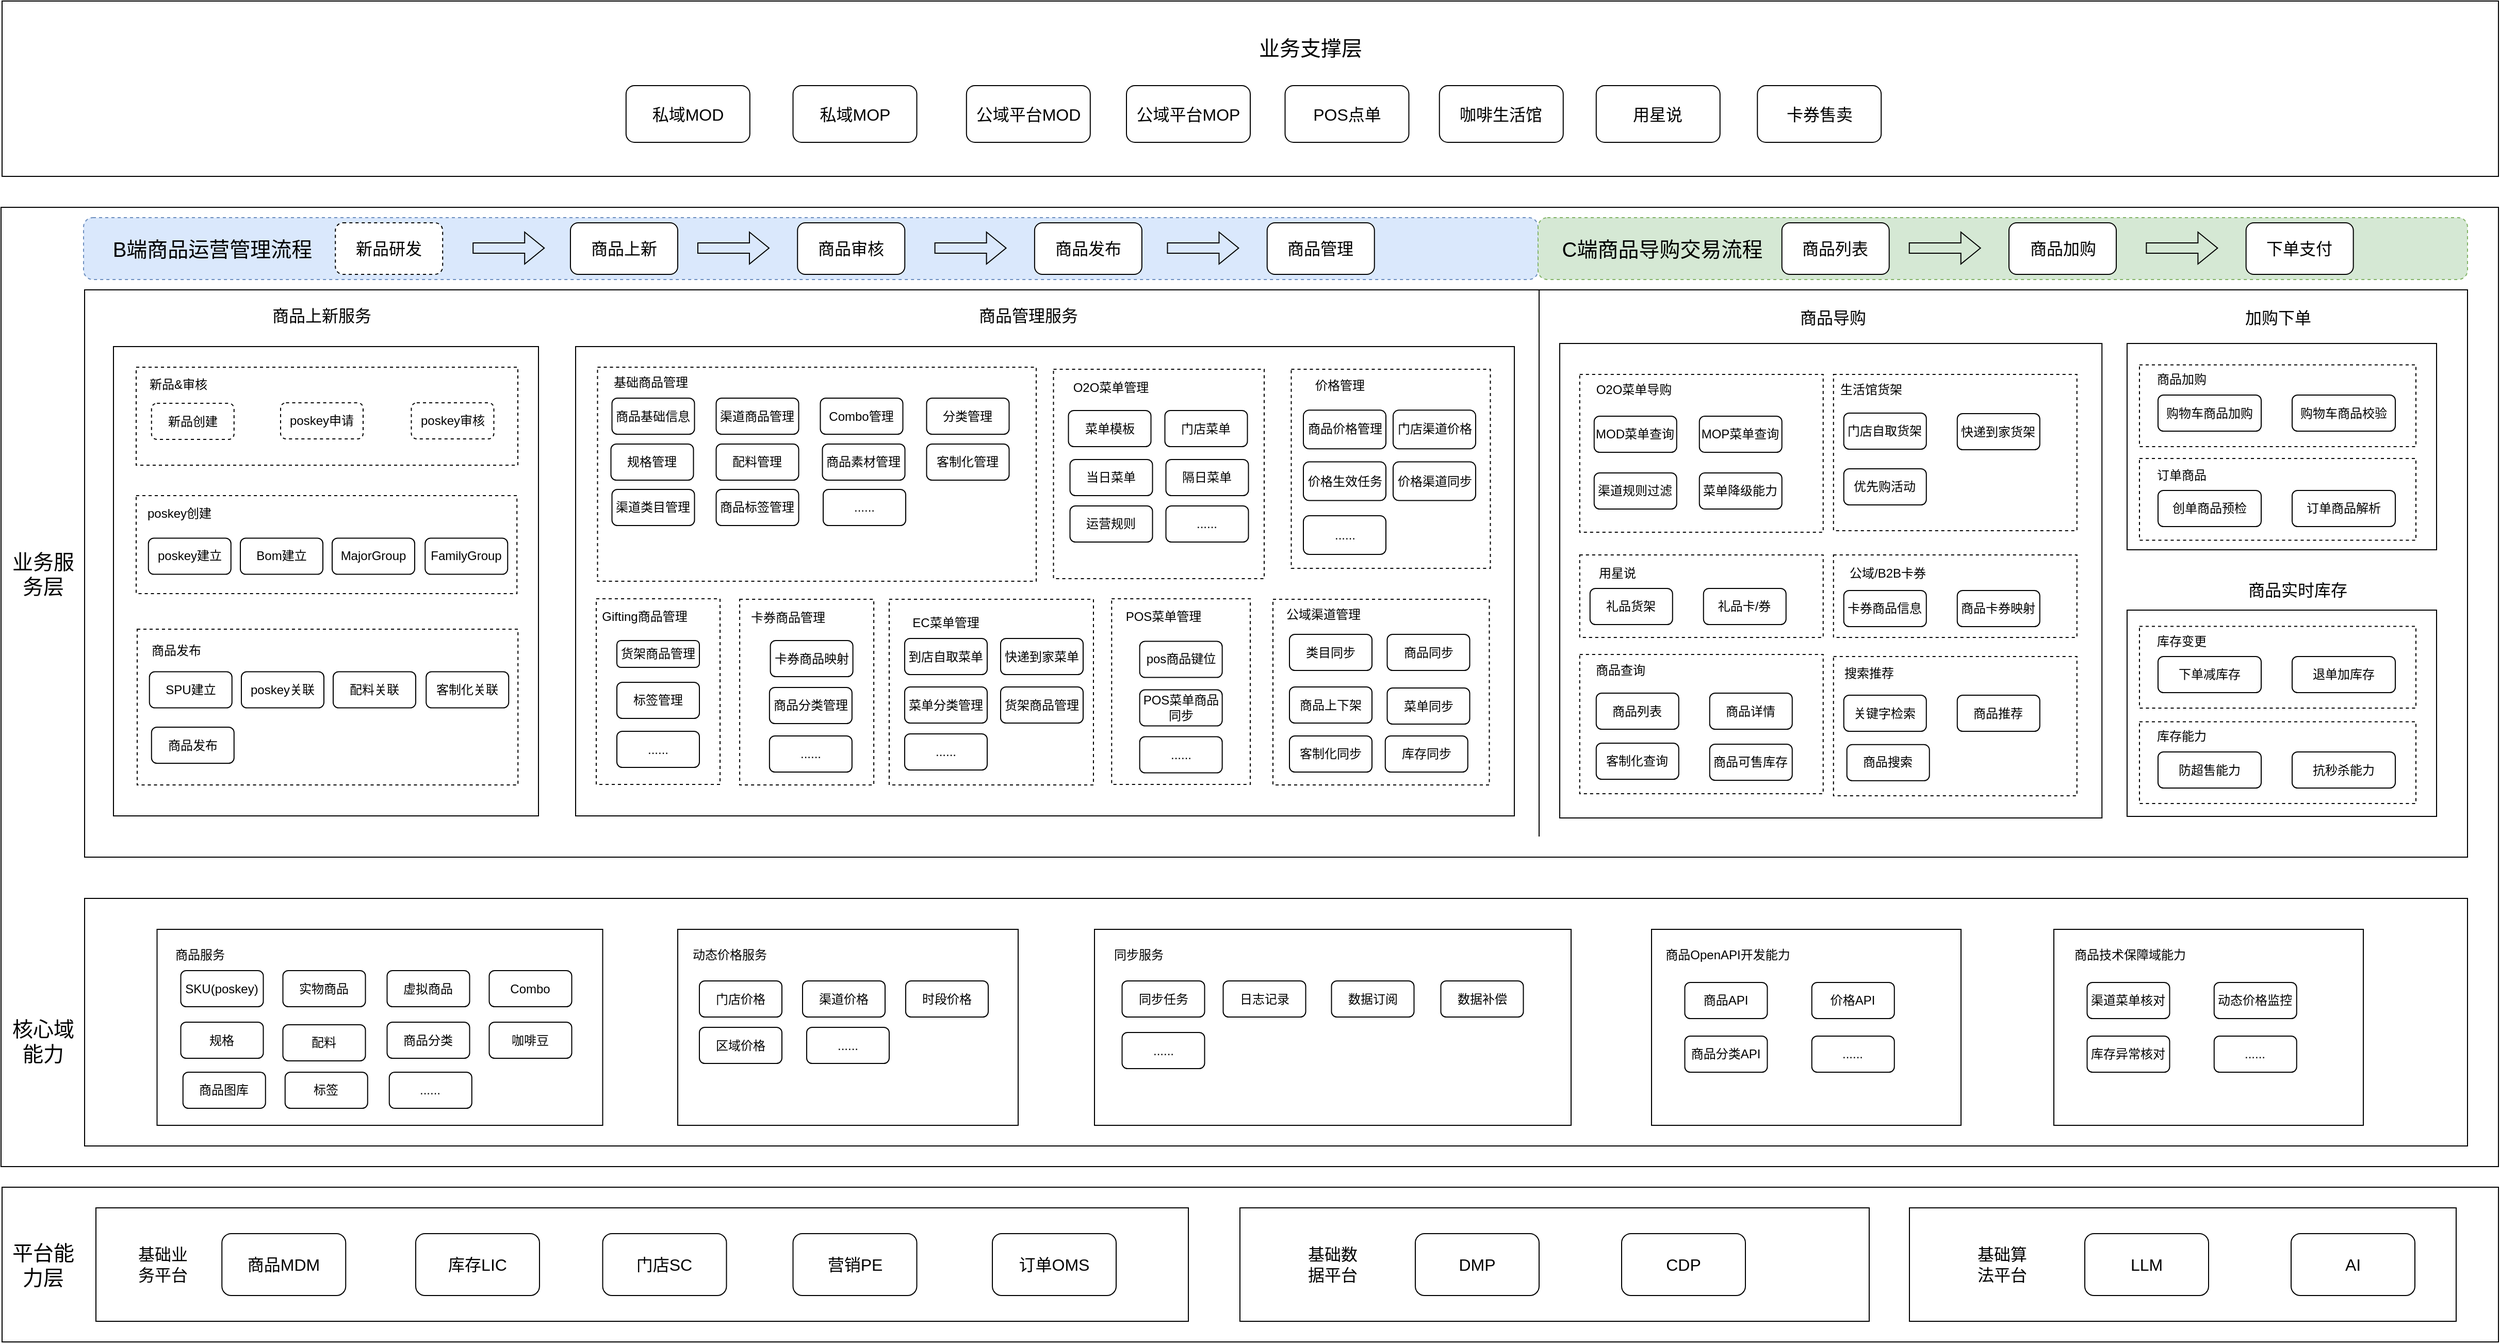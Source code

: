 <mxfile version="24.7.1" type="github">
  <diagram name="第 1 页" id="JwEo4ZOWfjB8EyRa8ezt">
    <mxGraphModel dx="1026" dy="1771" grid="1" gridSize="10" guides="1" tooltips="1" connect="1" arrows="1" fold="1" page="1" pageScale="1" pageWidth="827" pageHeight="1169" math="0" shadow="0">
      <root>
        <mxCell id="0" />
        <mxCell id="1" parent="0" />
        <mxCell id="l0JusLFjUwzGI8Q3Fxrc-1" value="" style="rounded=0;whiteSpace=wrap;html=1;direction=west;" parent="1" vertex="1">
          <mxGeometry x="31" y="-20" width="2420" height="170" as="geometry" />
        </mxCell>
        <mxCell id="l0JusLFjUwzGI8Q3Fxrc-2" value="私域MOD" style="rounded=1;whiteSpace=wrap;html=1;fontSize=16;" parent="1" vertex="1">
          <mxGeometry x="635.9" y="62" width="120" height="55" as="geometry" />
        </mxCell>
        <mxCell id="l0JusLFjUwzGI8Q3Fxrc-3" value="私域MOP" style="rounded=1;whiteSpace=wrap;html=1;fontSize=16;" parent="1" vertex="1">
          <mxGeometry x="797.75" y="62" width="120" height="55" as="geometry" />
        </mxCell>
        <mxCell id="l0JusLFjUwzGI8Q3Fxrc-4" value="公域平台MOD" style="rounded=1;whiteSpace=wrap;html=1;fontSize=16;" parent="1" vertex="1">
          <mxGeometry x="965.9" y="62" width="120" height="55" as="geometry" />
        </mxCell>
        <mxCell id="l0JusLFjUwzGI8Q3Fxrc-5" value="公域平台MOP" style="rounded=1;whiteSpace=wrap;html=1;fontSize=16;" parent="1" vertex="1">
          <mxGeometry x="1121" y="62" width="120" height="55" as="geometry" />
        </mxCell>
        <mxCell id="l0JusLFjUwzGI8Q3Fxrc-6" value="POS点单" style="rounded=1;whiteSpace=wrap;html=1;fontSize=16;" parent="1" vertex="1">
          <mxGeometry x="1274.75" y="62" width="120" height="55" as="geometry" />
        </mxCell>
        <mxCell id="l0JusLFjUwzGI8Q3Fxrc-7" value="咖啡生活馆" style="rounded=1;whiteSpace=wrap;html=1;fontSize=16;" parent="1" vertex="1">
          <mxGeometry x="1424.38" y="62" width="120" height="55" as="geometry" />
        </mxCell>
        <mxCell id="l0JusLFjUwzGI8Q3Fxrc-8" value="卡券售卖" style="rounded=1;whiteSpace=wrap;html=1;fontSize=16;" parent="1" vertex="1">
          <mxGeometry x="1732.63" y="62" width="120" height="55" as="geometry" />
        </mxCell>
        <mxCell id="l0JusLFjUwzGI8Q3Fxrc-9" value="用星说" style="rounded=1;whiteSpace=wrap;html=1;fontSize=16;" parent="1" vertex="1">
          <mxGeometry x="1576.38" y="62" width="120" height="55" as="geometry" />
        </mxCell>
        <mxCell id="l0JusLFjUwzGI8Q3Fxrc-10" value="业务支撑层" style="text;html=1;align=center;verticalAlign=middle;whiteSpace=wrap;rounded=0;fontSize=20;" parent="1" vertex="1">
          <mxGeometry x="1241" y="10" width="117.25" height="30" as="geometry" />
        </mxCell>
        <mxCell id="l0JusLFjUwzGI8Q3Fxrc-12" value="" style="rounded=0;whiteSpace=wrap;html=1;" parent="1" vertex="1">
          <mxGeometry x="30" y="180" width="2421" height="930" as="geometry" />
        </mxCell>
        <mxCell id="l0JusLFjUwzGI8Q3Fxrc-15" value="业务服务层" style="text;html=1;align=center;verticalAlign=middle;whiteSpace=wrap;rounded=0;fontSize=20;" parent="1" vertex="1">
          <mxGeometry x="31" y="519.5" width="80" height="30" as="geometry" />
        </mxCell>
        <mxCell id="l0JusLFjUwzGI8Q3Fxrc-16" value="" style="rounded=0;whiteSpace=wrap;html=1;" parent="1" vertex="1">
          <mxGeometry x="111" y="260" width="2310" height="550" as="geometry" />
        </mxCell>
        <mxCell id="l0JusLFjUwzGI8Q3Fxrc-17" value="" style="rounded=0;whiteSpace=wrap;html=1;" parent="1" vertex="1">
          <mxGeometry x="111" y="850" width="2310" height="240" as="geometry" />
        </mxCell>
        <mxCell id="l0JusLFjUwzGI8Q3Fxrc-18" value="核心域能力" style="text;html=1;align=center;verticalAlign=middle;whiteSpace=wrap;rounded=0;fontSize=20;" parent="1" vertex="1">
          <mxGeometry x="36" y="972.5" width="70" height="30" as="geometry" />
        </mxCell>
        <mxCell id="l0JusLFjUwzGI8Q3Fxrc-23" value="" style="rounded=0;whiteSpace=wrap;html=1;" parent="1" vertex="1">
          <mxGeometry x="181.25" y="880" width="432" height="190" as="geometry" />
        </mxCell>
        <mxCell id="l0JusLFjUwzGI8Q3Fxrc-24" value="商品服务" style="text;html=1;align=center;verticalAlign=middle;whiteSpace=wrap;rounded=0;" parent="1" vertex="1">
          <mxGeometry x="192.88" y="890" width="60" height="30" as="geometry" />
        </mxCell>
        <mxCell id="lA0qyLo4BKjcHxZ-h1YO-49" value="SKU(poskey)" style="rounded=1;whiteSpace=wrap;html=1;" parent="1" vertex="1">
          <mxGeometry x="204.25" y="920" width="80" height="35" as="geometry" />
        </mxCell>
        <mxCell id="lA0qyLo4BKjcHxZ-h1YO-50" value="商品分类" style="rounded=1;whiteSpace=wrap;html=1;" parent="1" vertex="1">
          <mxGeometry x="404.25" y="970" width="80" height="35" as="geometry" />
        </mxCell>
        <mxCell id="lA0qyLo4BKjcHxZ-h1YO-51" value="实物商品" style="rounded=1;whiteSpace=wrap;html=1;" parent="1" vertex="1">
          <mxGeometry x="303.25" y="920" width="80" height="35" as="geometry" />
        </mxCell>
        <mxCell id="lA0qyLo4BKjcHxZ-h1YO-52" value="配料" style="rounded=1;whiteSpace=wrap;html=1;" parent="1" vertex="1">
          <mxGeometry x="303.25" y="972.5" width="80" height="35" as="geometry" />
        </mxCell>
        <mxCell id="lA0qyLo4BKjcHxZ-h1YO-61" value="咖啡豆" style="rounded=1;whiteSpace=wrap;html=1;" parent="1" vertex="1">
          <mxGeometry x="503.25" y="970" width="80" height="35" as="geometry" />
        </mxCell>
        <mxCell id="lA0qyLo4BKjcHxZ-h1YO-63" value="虚拟商品" style="rounded=1;whiteSpace=wrap;html=1;" parent="1" vertex="1">
          <mxGeometry x="404.25" y="920" width="80" height="35" as="geometry" />
        </mxCell>
        <mxCell id="lA0qyLo4BKjcHxZ-h1YO-64" value="Combo" style="rounded=1;whiteSpace=wrap;html=1;" parent="1" vertex="1">
          <mxGeometry x="503.25" y="920" width="80" height="35" as="geometry" />
        </mxCell>
        <mxCell id="l0JusLFjUwzGI8Q3Fxrc-28" value="" style="rounded=0;whiteSpace=wrap;html=1;" parent="1" vertex="1">
          <mxGeometry x="685.99" y="880" width="330" height="190" as="geometry" />
        </mxCell>
        <mxCell id="l0JusLFjUwzGI8Q3Fxrc-29" value="动态价格服务" style="text;html=1;align=center;verticalAlign=middle;whiteSpace=wrap;rounded=0;" parent="1" vertex="1">
          <mxGeometry x="698" y="890" width="76.66" height="30" as="geometry" />
        </mxCell>
        <mxCell id="l0JusLFjUwzGI8Q3Fxrc-30" value="规格" style="rounded=1;whiteSpace=wrap;html=1;" parent="1" vertex="1">
          <mxGeometry x="204.25" y="970" width="80" height="35" as="geometry" />
        </mxCell>
        <mxCell id="l0JusLFjUwzGI8Q3Fxrc-33" value="门店价格" style="rounded=1;whiteSpace=wrap;html=1;" parent="1" vertex="1">
          <mxGeometry x="706.99" y="930" width="80" height="35" as="geometry" />
        </mxCell>
        <mxCell id="l0JusLFjUwzGI8Q3Fxrc-34" value="渠道价格" style="rounded=1;whiteSpace=wrap;html=1;" parent="1" vertex="1">
          <mxGeometry x="806.99" y="930" width="80" height="35" as="geometry" />
        </mxCell>
        <mxCell id="l0JusLFjUwzGI8Q3Fxrc-35" value="时段价格" style="rounded=1;whiteSpace=wrap;html=1;" parent="1" vertex="1">
          <mxGeometry x="906.99" y="930" width="80" height="35" as="geometry" />
        </mxCell>
        <mxCell id="l0JusLFjUwzGI8Q3Fxrc-67" style="rounded=0;orthogonalLoop=1;jettySize=auto;html=1;startArrow=none;startFill=0;endArrow=none;endFill=0;entryX=0.49;entryY=1;entryDx=0;entryDy=0;exitX=0.49;exitY=0;exitDx=0;exitDy=0;exitPerimeter=0;entryPerimeter=0;" parent="1" edge="1">
          <mxGeometry relative="1" as="geometry">
            <mxPoint x="1521.0" y="260" as="sourcePoint" />
            <mxPoint x="1521.0" y="790" as="targetPoint" />
          </mxGeometry>
        </mxCell>
        <mxCell id="l0JusLFjUwzGI8Q3Fxrc-99" value="商品导购" style="text;html=1;align=center;verticalAlign=middle;whiteSpace=wrap;rounded=0;fontSize=16;" parent="1" vertex="1">
          <mxGeometry x="1750.5" y="272" width="110" height="30" as="geometry" />
        </mxCell>
        <mxCell id="l0JusLFjUwzGI8Q3Fxrc-100" value="商品管理服务" style="text;html=1;align=center;verticalAlign=middle;whiteSpace=wrap;rounded=0;fontSize=16;" parent="1" vertex="1">
          <mxGeometry x="970.75" y="270" width="110" height="30" as="geometry" />
        </mxCell>
        <mxCell id="l0JusLFjUwzGI8Q3Fxrc-126" value="" style="rounded=0;whiteSpace=wrap;html=1;" parent="1" vertex="1">
          <mxGeometry x="1090" y="880" width="462" height="190" as="geometry" />
        </mxCell>
        <mxCell id="l0JusLFjUwzGI8Q3Fxrc-127" value="同步服务" style="text;html=1;align=center;verticalAlign=middle;whiteSpace=wrap;rounded=0;" parent="1" vertex="1">
          <mxGeometry x="1091.75" y="890" width="81.5" height="30" as="geometry" />
        </mxCell>
        <mxCell id="l0JusLFjUwzGI8Q3Fxrc-128" value="同步任务" style="rounded=1;whiteSpace=wrap;html=1;" parent="1" vertex="1">
          <mxGeometry x="1116.75" y="930" width="80" height="35" as="geometry" />
        </mxCell>
        <mxCell id="l0JusLFjUwzGI8Q3Fxrc-129" value="日志记录" style="rounded=1;whiteSpace=wrap;html=1;" parent="1" vertex="1">
          <mxGeometry x="1214.75" y="930" width="80" height="35" as="geometry" />
        </mxCell>
        <mxCell id="l0JusLFjUwzGI8Q3Fxrc-130" value="数据订阅" style="rounded=1;whiteSpace=wrap;html=1;" parent="1" vertex="1">
          <mxGeometry x="1319.75" y="930" width="80" height="35" as="geometry" />
        </mxCell>
        <mxCell id="l0JusLFjUwzGI8Q3Fxrc-131" value="数据补偿" style="rounded=1;whiteSpace=wrap;html=1;" parent="1" vertex="1">
          <mxGeometry x="1425.75" y="930" width="80" height="35" as="geometry" />
        </mxCell>
        <mxCell id="l0JusLFjUwzGI8Q3Fxrc-138" value="......" style="rounded=1;whiteSpace=wrap;html=1;" parent="1" vertex="1">
          <mxGeometry x="1116.75" y="980" width="80" height="35" as="geometry" />
        </mxCell>
        <mxCell id="l0JusLFjUwzGI8Q3Fxrc-139" value="区域价格" style="rounded=1;whiteSpace=wrap;html=1;" parent="1" vertex="1">
          <mxGeometry x="706.99" y="975" width="80" height="35" as="geometry" />
        </mxCell>
        <mxCell id="l0JusLFjUwzGI8Q3Fxrc-143" value="" style="rounded=0;whiteSpace=wrap;html=1;" parent="1" vertex="1">
          <mxGeometry x="31" y="1130" width="2420" height="150" as="geometry" />
        </mxCell>
        <mxCell id="pvQKCGcLA8fGIk94UltW-13" value="平台能力层" style="text;html=1;align=center;verticalAlign=middle;whiteSpace=wrap;rounded=0;fontSize=20;" parent="1" vertex="1">
          <mxGeometry x="31" y="1190" width="80" height="30" as="geometry" />
        </mxCell>
        <mxCell id="4RWsOriVvPdj0GlWGHnn-2" value="" style="rounded=0;whiteSpace=wrap;html=1;" parent="1" vertex="1">
          <mxGeometry x="122" y="1150" width="1059" height="110" as="geometry" />
        </mxCell>
        <mxCell id="4RWsOriVvPdj0GlWGHnn-3" value="&lt;span style=&quot;font-size: 16px;&quot;&gt;商品MDM&lt;/span&gt;" style="rounded=1;whiteSpace=wrap;html=1;" parent="1" vertex="1">
          <mxGeometry x="244.13" y="1175" width="120" height="60" as="geometry" />
        </mxCell>
        <mxCell id="4RWsOriVvPdj0GlWGHnn-4" value="&lt;span style=&quot;font-size: 16px;&quot;&gt;库存LIC&lt;/span&gt;" style="rounded=1;whiteSpace=wrap;html=1;" parent="1" vertex="1">
          <mxGeometry x="431.99" y="1175" width="120" height="60" as="geometry" />
        </mxCell>
        <mxCell id="4RWsOriVvPdj0GlWGHnn-5" value="&lt;span style=&quot;font-size: 16px;&quot;&gt;门店SC&lt;/span&gt;" style="rounded=1;whiteSpace=wrap;html=1;" parent="1" vertex="1">
          <mxGeometry x="613.25" y="1175" width="120" height="60" as="geometry" />
        </mxCell>
        <mxCell id="4RWsOriVvPdj0GlWGHnn-6" value="基础业务平台" style="text;html=1;align=center;verticalAlign=middle;whiteSpace=wrap;rounded=0;fontSize=16;" parent="1" vertex="1">
          <mxGeometry x="156.63" y="1190" width="60" height="30" as="geometry" />
        </mxCell>
        <mxCell id="4RWsOriVvPdj0GlWGHnn-7" value="&lt;span style=&quot;font-size: 16px;&quot;&gt;营销PE&lt;/span&gt;" style="rounded=1;whiteSpace=wrap;html=1;" parent="1" vertex="1">
          <mxGeometry x="797.75" y="1175" width="120" height="60" as="geometry" />
        </mxCell>
        <mxCell id="4RWsOriVvPdj0GlWGHnn-8" value="&lt;span style=&quot;font-size: 16px;&quot;&gt;订单OMS&lt;/span&gt;" style="rounded=1;whiteSpace=wrap;html=1;" parent="1" vertex="1">
          <mxGeometry x="991" y="1175" width="120" height="60" as="geometry" />
        </mxCell>
        <mxCell id="4RWsOriVvPdj0GlWGHnn-9" value="" style="rounded=0;whiteSpace=wrap;html=1;" parent="1" vertex="1">
          <mxGeometry x="1231" y="1150" width="610" height="110" as="geometry" />
        </mxCell>
        <mxCell id="tdg6JYN3YG7xBNc5__Ap-3" value="" style="rounded=0;whiteSpace=wrap;html=1;" parent="1" vertex="1">
          <mxGeometry x="1541" y="312" width="525.63" height="460" as="geometry" />
        </mxCell>
        <mxCell id="4RWsOriVvPdj0GlWGHnn-10" value="基础数据平台" style="text;html=1;align=center;verticalAlign=middle;whiteSpace=wrap;rounded=0;fontSize=16;" parent="1" vertex="1">
          <mxGeometry x="1291" y="1190" width="60" height="30" as="geometry" />
        </mxCell>
        <mxCell id="4RWsOriVvPdj0GlWGHnn-11" value="&lt;span style=&quot;font-size: 16px;&quot;&gt;DMP&lt;/span&gt;" style="rounded=1;whiteSpace=wrap;html=1;" parent="1" vertex="1">
          <mxGeometry x="1401" y="1175" width="120" height="60" as="geometry" />
        </mxCell>
        <mxCell id="4RWsOriVvPdj0GlWGHnn-12" value="&lt;span style=&quot;font-size: 16px;&quot;&gt;CDP&lt;/span&gt;" style="rounded=1;whiteSpace=wrap;html=1;" parent="1" vertex="1">
          <mxGeometry x="1601" y="1175" width="120" height="60" as="geometry" />
        </mxCell>
        <mxCell id="tdg6JYN3YG7xBNc5__Ap-1" value="" style="rounded=0;whiteSpace=wrap;html=1;" parent="1" vertex="1">
          <mxGeometry x="2091" y="312" width="300" height="200" as="geometry" />
        </mxCell>
        <mxCell id="l0JusLFjUwzGI8Q3Fxrc-68" value="" style="rounded=0;whiteSpace=wrap;html=1;dashed=1;" parent="1" vertex="1">
          <mxGeometry x="1560.38" y="342" width="236" height="153" as="geometry" />
        </mxCell>
        <mxCell id="l0JusLFjUwzGI8Q3Fxrc-69" value="O2O菜单导购" style="text;html=1;align=center;verticalAlign=middle;whiteSpace=wrap;rounded=0;" parent="1" vertex="1">
          <mxGeometry x="1560.38" y="342" width="106" height="30" as="geometry" />
        </mxCell>
        <mxCell id="l0JusLFjUwzGI8Q3Fxrc-70" value="MOD菜单查询" style="rounded=1;whiteSpace=wrap;html=1;" parent="1" vertex="1">
          <mxGeometry x="1574.38" y="382.5" width="80" height="35" as="geometry" />
        </mxCell>
        <mxCell id="l0JusLFjUwzGI8Q3Fxrc-71" value="MOP菜单查询" style="rounded=1;whiteSpace=wrap;html=1;" parent="1" vertex="1">
          <mxGeometry x="1676.38" y="382.5" width="80" height="35" as="geometry" />
        </mxCell>
        <mxCell id="l0JusLFjUwzGI8Q3Fxrc-78" value="渠道规则过滤" style="rounded=1;whiteSpace=wrap;html=1;" parent="1" vertex="1">
          <mxGeometry x="1574.38" y="437.5" width="80" height="35" as="geometry" />
        </mxCell>
        <mxCell id="l0JusLFjUwzGI8Q3Fxrc-79" value="菜单降级能力" style="rounded=1;whiteSpace=wrap;html=1;" parent="1" vertex="1">
          <mxGeometry x="1676.38" y="437.5" width="80" height="35" as="geometry" />
        </mxCell>
        <mxCell id="l0JusLFjUwzGI8Q3Fxrc-80" value="" style="rounded=0;whiteSpace=wrap;html=1;dashed=1;" parent="1" vertex="1">
          <mxGeometry x="1806.38" y="342" width="236" height="151.5" as="geometry" />
        </mxCell>
        <mxCell id="l0JusLFjUwzGI8Q3Fxrc-81" value="生活馆货架" style="text;html=1;align=center;verticalAlign=middle;whiteSpace=wrap;rounded=0;" parent="1" vertex="1">
          <mxGeometry x="1790.38" y="342" width="106" height="30" as="geometry" />
        </mxCell>
        <mxCell id="l0JusLFjUwzGI8Q3Fxrc-82" value="门店自取货架" style="rounded=1;whiteSpace=wrap;html=1;" parent="1" vertex="1">
          <mxGeometry x="1816.38" y="379.5" width="80" height="35" as="geometry" />
        </mxCell>
        <mxCell id="l0JusLFjUwzGI8Q3Fxrc-83" value="快递到家货架" style="rounded=1;whiteSpace=wrap;html=1;" parent="1" vertex="1">
          <mxGeometry x="1926.38" y="380" width="80" height="35" as="geometry" />
        </mxCell>
        <mxCell id="l0JusLFjUwzGI8Q3Fxrc-84" value="优先购活动" style="rounded=1;whiteSpace=wrap;html=1;" parent="1" vertex="1">
          <mxGeometry x="1816.38" y="433.5" width="80" height="35" as="geometry" />
        </mxCell>
        <mxCell id="l0JusLFjUwzGI8Q3Fxrc-85" value="" style="rounded=0;whiteSpace=wrap;html=1;dashed=1;" parent="1" vertex="1">
          <mxGeometry x="1560.38" y="613.5" width="236" height="135" as="geometry" />
        </mxCell>
        <mxCell id="l0JusLFjUwzGI8Q3Fxrc-87" value="商品列表" style="rounded=1;whiteSpace=wrap;html=1;" parent="1" vertex="1">
          <mxGeometry x="1576.38" y="651" width="80" height="35" as="geometry" />
        </mxCell>
        <mxCell id="l0JusLFjUwzGI8Q3Fxrc-88" value="商品详情" style="rounded=1;whiteSpace=wrap;html=1;" parent="1" vertex="1">
          <mxGeometry x="1686.38" y="651" width="80" height="35" as="geometry" />
        </mxCell>
        <mxCell id="l0JusLFjUwzGI8Q3Fxrc-89" value="客制化查询" style="rounded=1;whiteSpace=wrap;html=1;" parent="1" vertex="1">
          <mxGeometry x="1576.38" y="699.5" width="80" height="35" as="geometry" />
        </mxCell>
        <mxCell id="l0JusLFjUwzGI8Q3Fxrc-90" value="商品可售库存" style="rounded=1;whiteSpace=wrap;html=1;" parent="1" vertex="1">
          <mxGeometry x="1686.38" y="700.5" width="80" height="35" as="geometry" />
        </mxCell>
        <mxCell id="l0JusLFjUwzGI8Q3Fxrc-92" value="" style="rounded=0;whiteSpace=wrap;html=1;dashed=1;" parent="1" vertex="1">
          <mxGeometry x="1806.38" y="615.5" width="236" height="135" as="geometry" />
        </mxCell>
        <mxCell id="l0JusLFjUwzGI8Q3Fxrc-93" value="搜索推荐" style="text;html=1;align=center;verticalAlign=middle;whiteSpace=wrap;rounded=0;" parent="1" vertex="1">
          <mxGeometry x="1788.38" y="617.25" width="106" height="30" as="geometry" />
        </mxCell>
        <mxCell id="l0JusLFjUwzGI8Q3Fxrc-91" value="关键字检索" style="rounded=1;whiteSpace=wrap;html=1;" parent="1" vertex="1">
          <mxGeometry x="1816.38" y="653" width="80" height="35" as="geometry" />
        </mxCell>
        <mxCell id="l0JusLFjUwzGI8Q3Fxrc-94" value="商品推荐" style="rounded=1;whiteSpace=wrap;html=1;" parent="1" vertex="1">
          <mxGeometry x="1926.38" y="653" width="80" height="35" as="geometry" />
        </mxCell>
        <mxCell id="l0JusLFjUwzGI8Q3Fxrc-95" value="" style="rounded=0;whiteSpace=wrap;html=1;dashed=1;" parent="1" vertex="1">
          <mxGeometry x="1560.38" y="517" width="236" height="80" as="geometry" />
        </mxCell>
        <mxCell id="l0JusLFjUwzGI8Q3Fxrc-96" value="用星说" style="text;html=1;align=center;verticalAlign=middle;whiteSpace=wrap;rounded=0;" parent="1" vertex="1">
          <mxGeometry x="1544.38" y="519.5" width="106" height="30" as="geometry" />
        </mxCell>
        <mxCell id="l0JusLFjUwzGI8Q3Fxrc-97" value="礼品货架" style="rounded=1;whiteSpace=wrap;html=1;" parent="1" vertex="1">
          <mxGeometry x="1570.38" y="549.5" width="80" height="35" as="geometry" />
        </mxCell>
        <mxCell id="l0JusLFjUwzGI8Q3Fxrc-98" value="礼品卡/券" style="rounded=1;whiteSpace=wrap;html=1;" parent="1" vertex="1">
          <mxGeometry x="1680.38" y="549.5" width="80" height="35" as="geometry" />
        </mxCell>
        <mxCell id="zTJ-ibRRX8hSOmWthj6w-14" value="商品查询" style="text;html=1;align=center;verticalAlign=middle;whiteSpace=wrap;rounded=0;" parent="1" vertex="1">
          <mxGeometry x="1552.63" y="613.5" width="93.75" height="30" as="geometry" />
        </mxCell>
        <mxCell id="zTJ-ibRRX8hSOmWthj6w-15" value="" style="rounded=0;whiteSpace=wrap;html=1;dashed=1;" parent="1" vertex="1">
          <mxGeometry x="1806.38" y="517" width="236" height="80" as="geometry" />
        </mxCell>
        <mxCell id="zTJ-ibRRX8hSOmWthj6w-16" value="公域/B2B卡券" style="text;html=1;align=center;verticalAlign=middle;whiteSpace=wrap;rounded=0;" parent="1" vertex="1">
          <mxGeometry x="1806.38" y="519.5" width="106" height="30" as="geometry" />
        </mxCell>
        <mxCell id="zTJ-ibRRX8hSOmWthj6w-17" value="卡券商品信息" style="rounded=1;whiteSpace=wrap;html=1;" parent="1" vertex="1">
          <mxGeometry x="1816.38" y="551.5" width="80" height="35" as="geometry" />
        </mxCell>
        <mxCell id="zTJ-ibRRX8hSOmWthj6w-18" value="商品卡券映射" style="rounded=1;whiteSpace=wrap;html=1;" parent="1" vertex="1">
          <mxGeometry x="1926.38" y="551.5" width="80" height="35" as="geometry" />
        </mxCell>
        <mxCell id="tdg6JYN3YG7xBNc5__Ap-4" value="加购下单" style="text;html=1;align=center;verticalAlign=middle;whiteSpace=wrap;rounded=0;fontSize=16;" parent="1" vertex="1">
          <mxGeometry x="2169.5" y="272" width="135" height="30" as="geometry" />
        </mxCell>
        <mxCell id="tdg6JYN3YG7xBNc5__Ap-9" value="" style="rounded=0;whiteSpace=wrap;html=1;dashed=1;" parent="1" vertex="1">
          <mxGeometry x="2103" y="332.75" width="268" height="79.25" as="geometry" />
        </mxCell>
        <mxCell id="tdg6JYN3YG7xBNc5__Ap-5" value="购物车商品加购" style="rounded=1;whiteSpace=wrap;html=1;" parent="1" vertex="1">
          <mxGeometry x="2121" y="362" width="100" height="35" as="geometry" />
        </mxCell>
        <mxCell id="tdg6JYN3YG7xBNc5__Ap-6" value="购物车商品校验" style="rounded=1;whiteSpace=wrap;html=1;" parent="1" vertex="1">
          <mxGeometry x="2251" y="362" width="100" height="35" as="geometry" />
        </mxCell>
        <mxCell id="tdg6JYN3YG7xBNc5__Ap-10" value="商品加购" style="text;html=1;align=center;verticalAlign=middle;whiteSpace=wrap;rounded=0;" parent="1" vertex="1">
          <mxGeometry x="2091" y="332" width="106" height="30" as="geometry" />
        </mxCell>
        <mxCell id="tdg6JYN3YG7xBNc5__Ap-11" value="" style="rounded=0;whiteSpace=wrap;html=1;dashed=1;" parent="1" vertex="1">
          <mxGeometry x="2103" y="423.5" width="268" height="79.25" as="geometry" />
        </mxCell>
        <mxCell id="tdg6JYN3YG7xBNc5__Ap-7" value="创单商品预检" style="rounded=1;whiteSpace=wrap;html=1;" parent="1" vertex="1">
          <mxGeometry x="2121" y="454.5" width="100" height="35" as="geometry" />
        </mxCell>
        <mxCell id="tdg6JYN3YG7xBNc5__Ap-8" value="订单商品解析" style="rounded=1;whiteSpace=wrap;html=1;" parent="1" vertex="1">
          <mxGeometry x="2251" y="454.5" width="100" height="35" as="geometry" />
        </mxCell>
        <mxCell id="tdg6JYN3YG7xBNc5__Ap-12" value="订单商品" style="text;html=1;align=center;verticalAlign=middle;whiteSpace=wrap;rounded=0;" parent="1" vertex="1">
          <mxGeometry x="2106" y="424.5" width="76" height="30" as="geometry" />
        </mxCell>
        <mxCell id="tdg6JYN3YG7xBNc5__Ap-13" value="" style="rounded=0;whiteSpace=wrap;html=1;" parent="1" vertex="1">
          <mxGeometry x="2091" y="570.5" width="300" height="200" as="geometry" />
        </mxCell>
        <mxCell id="tdg6JYN3YG7xBNc5__Ap-14" value="商品实时库存" style="text;html=1;align=center;verticalAlign=middle;whiteSpace=wrap;rounded=0;fontSize=16;" parent="1" vertex="1">
          <mxGeometry x="2188.5" y="536" width="135" height="30" as="geometry" />
        </mxCell>
        <mxCell id="tdg6JYN3YG7xBNc5__Ap-18" value="" style="rounded=0;whiteSpace=wrap;html=1;dashed=1;" parent="1" vertex="1">
          <mxGeometry x="2103" y="586.25" width="268" height="79.25" as="geometry" />
        </mxCell>
        <mxCell id="tdg6JYN3YG7xBNc5__Ap-19" value="下单减库存" style="rounded=1;whiteSpace=wrap;html=1;" parent="1" vertex="1">
          <mxGeometry x="2121" y="615.5" width="100" height="35" as="geometry" />
        </mxCell>
        <mxCell id="tdg6JYN3YG7xBNc5__Ap-20" value="退单加库存" style="rounded=1;whiteSpace=wrap;html=1;" parent="1" vertex="1">
          <mxGeometry x="2251" y="615.5" width="100" height="35" as="geometry" />
        </mxCell>
        <mxCell id="tdg6JYN3YG7xBNc5__Ap-21" value="库存变更" style="text;html=1;align=center;verticalAlign=middle;whiteSpace=wrap;rounded=0;" parent="1" vertex="1">
          <mxGeometry x="2091" y="585.5" width="106" height="30" as="geometry" />
        </mxCell>
        <mxCell id="tdg6JYN3YG7xBNc5__Ap-22" value="" style="rounded=0;whiteSpace=wrap;html=1;dashed=1;" parent="1" vertex="1">
          <mxGeometry x="2103" y="678.75" width="268" height="79.25" as="geometry" />
        </mxCell>
        <mxCell id="tdg6JYN3YG7xBNc5__Ap-23" value="防超售能力" style="rounded=1;whiteSpace=wrap;html=1;" parent="1" vertex="1">
          <mxGeometry x="2121" y="708" width="100" height="35" as="geometry" />
        </mxCell>
        <mxCell id="tdg6JYN3YG7xBNc5__Ap-24" value="抗秒杀能力" style="rounded=1;whiteSpace=wrap;html=1;" parent="1" vertex="1">
          <mxGeometry x="2251" y="708" width="100" height="35" as="geometry" />
        </mxCell>
        <mxCell id="tdg6JYN3YG7xBNc5__Ap-25" value="库存能力" style="text;html=1;align=center;verticalAlign=middle;whiteSpace=wrap;rounded=0;" parent="1" vertex="1">
          <mxGeometry x="2091" y="678" width="106" height="30" as="geometry" />
        </mxCell>
        <mxCell id="tdg6JYN3YG7xBNc5__Ap-26" value="" style="rounded=0;whiteSpace=wrap;html=1;" parent="1" vertex="1">
          <mxGeometry x="587" y="315" width="910" height="455" as="geometry" />
        </mxCell>
        <mxCell id="l0JusLFjUwzGI8Q3Fxrc-39" value="" style="rounded=0;whiteSpace=wrap;html=1;dashed=1;" parent="1" vertex="1">
          <mxGeometry x="1050.25" y="337" width="204.25" height="203" as="geometry" />
        </mxCell>
        <mxCell id="l0JusLFjUwzGI8Q3Fxrc-40" value="O2O菜单管理" style="text;html=1;align=center;verticalAlign=middle;whiteSpace=wrap;rounded=0;" parent="1" vertex="1">
          <mxGeometry x="1053.25" y="339.5" width="106" height="30" as="geometry" />
        </mxCell>
        <mxCell id="l0JusLFjUwzGI8Q3Fxrc-101" value="菜单模板" style="rounded=1;whiteSpace=wrap;html=1;" parent="1" vertex="1">
          <mxGeometry x="1064.75" y="377" width="80" height="35" as="geometry" />
        </mxCell>
        <mxCell id="l0JusLFjUwzGI8Q3Fxrc-104" value="门店菜单" style="rounded=1;whiteSpace=wrap;html=1;" parent="1" vertex="1">
          <mxGeometry x="1158.25" y="377" width="80" height="35" as="geometry" />
        </mxCell>
        <mxCell id="l0JusLFjUwzGI8Q3Fxrc-108" value="当日菜单" style="rounded=1;whiteSpace=wrap;html=1;" parent="1" vertex="1">
          <mxGeometry x="1066.25" y="424.5" width="80" height="35" as="geometry" />
        </mxCell>
        <mxCell id="l0JusLFjUwzGI8Q3Fxrc-109" value="隔日菜单" style="rounded=1;whiteSpace=wrap;html=1;" parent="1" vertex="1">
          <mxGeometry x="1159.25" y="424.5" width="80" height="35" as="geometry" />
        </mxCell>
        <mxCell id="l0JusLFjUwzGI8Q3Fxrc-111" value="运营规则" style="rounded=1;whiteSpace=wrap;html=1;" parent="1" vertex="1">
          <mxGeometry x="1066.25" y="469.5" width="80" height="35" as="geometry" />
        </mxCell>
        <mxCell id="tdg6JYN3YG7xBNc5__Ap-28" value="" style="rounded=0;whiteSpace=wrap;html=1;strokeColor=default;gradientColor=none;" parent="1" vertex="1">
          <mxGeometry x="139" y="315" width="412" height="455" as="geometry" />
        </mxCell>
        <mxCell id="tdg6JYN3YG7xBNc5__Ap-29" value="商品上新服务" style="text;html=1;align=center;verticalAlign=middle;whiteSpace=wrap;rounded=0;fontSize=16;" parent="1" vertex="1">
          <mxGeometry x="286" y="270" width="110" height="30" as="geometry" />
        </mxCell>
        <mxCell id="tdg6JYN3YG7xBNc5__Ap-30" value="......" style="rounded=1;whiteSpace=wrap;html=1;" parent="1" vertex="1">
          <mxGeometry x="1159.25" y="469.5" width="80" height="35" as="geometry" />
        </mxCell>
        <mxCell id="tdg6JYN3YG7xBNc5__Ap-31" value="" style="group" parent="1" vertex="1" connectable="0">
          <mxGeometry x="607" y="559.5" width="1824" height="180" as="geometry" />
        </mxCell>
        <mxCell id="zTJ-ibRRX8hSOmWthj6w-3" value="" style="rounded=0;whiteSpace=wrap;html=1;dashed=1;" parent="tdg6JYN3YG7xBNc5__Ap-31" vertex="1">
          <mxGeometry width="120" height="180" as="geometry" />
        </mxCell>
        <mxCell id="zTJ-ibRRX8hSOmWthj6w-4" value="Gifting商品管理" style="text;html=1;align=center;verticalAlign=middle;whiteSpace=wrap;rounded=0;" parent="tdg6JYN3YG7xBNc5__Ap-31" vertex="1">
          <mxGeometry y="2.5" width="93.62" height="30" as="geometry" />
        </mxCell>
        <mxCell id="zTJ-ibRRX8hSOmWthj6w-7" value="货架商品管理" style="rounded=1;whiteSpace=wrap;html=1;" parent="tdg6JYN3YG7xBNc5__Ap-31" vertex="1">
          <mxGeometry x="20" y="40.5" width="80" height="26" as="geometry" />
        </mxCell>
        <mxCell id="zTJ-ibRRX8hSOmWthj6w-8" value="标签管理" style="rounded=1;whiteSpace=wrap;html=1;" parent="tdg6JYN3YG7xBNc5__Ap-31" vertex="1">
          <mxGeometry x="20" y="81.0" width="80" height="35" as="geometry" />
        </mxCell>
        <mxCell id="zTJ-ibRRX8hSOmWthj6w-9" value="......" style="rounded=1;whiteSpace=wrap;html=1;" parent="tdg6JYN3YG7xBNc5__Ap-31" vertex="1">
          <mxGeometry x="20" y="128.5" width="80" height="35" as="geometry" />
        </mxCell>
        <mxCell id="tdg6JYN3YG7xBNc5__Ap-32" value="" style="group" parent="1" vertex="1" connectable="0">
          <mxGeometry x="1274.75" y="337" width="199" height="203" as="geometry" />
        </mxCell>
        <mxCell id="l0JusLFjUwzGI8Q3Fxrc-102" value="" style="rounded=0;whiteSpace=wrap;html=1;dashed=1;" parent="tdg6JYN3YG7xBNc5__Ap-32" vertex="1">
          <mxGeometry x="6" width="193" height="192.945" as="geometry" />
        </mxCell>
        <mxCell id="l0JusLFjUwzGI8Q3Fxrc-103" value="价格管理" style="text;html=1;align=center;verticalAlign=middle;whiteSpace=wrap;rounded=0;" parent="tdg6JYN3YG7xBNc5__Ap-32" vertex="1">
          <mxGeometry width="106" height="32.158" as="geometry" />
        </mxCell>
        <mxCell id="l0JusLFjUwzGI8Q3Fxrc-118" value="商品价格管理" style="rounded=1;whiteSpace=wrap;html=1;" parent="tdg6JYN3YG7xBNc5__Ap-32" vertex="1">
          <mxGeometry x="17.75" y="39.661" width="80" height="37.517" as="geometry" />
        </mxCell>
        <mxCell id="l0JusLFjUwzGI8Q3Fxrc-119" value="门店渠道价格" style="rounded=1;whiteSpace=wrap;html=1;" parent="tdg6JYN3YG7xBNc5__Ap-32" vertex="1">
          <mxGeometry x="104.75" y="39.661" width="80" height="37.517" as="geometry" />
        </mxCell>
        <mxCell id="l0JusLFjUwzGI8Q3Fxrc-120" value="价格生效任务" style="rounded=1;whiteSpace=wrap;html=1;" parent="tdg6JYN3YG7xBNc5__Ap-32" vertex="1">
          <mxGeometry x="17.75" y="89.773" width="80" height="37.517" as="geometry" />
        </mxCell>
        <mxCell id="l0JusLFjUwzGI8Q3Fxrc-121" value="价格渠道同步" style="rounded=1;whiteSpace=wrap;html=1;" parent="tdg6JYN3YG7xBNc5__Ap-32" vertex="1">
          <mxGeometry x="104.75" y="89.773" width="80" height="37.517" as="geometry" />
        </mxCell>
        <mxCell id="l0JusLFjUwzGI8Q3Fxrc-122" value="......" style="rounded=1;whiteSpace=wrap;html=1;" parent="tdg6JYN3YG7xBNc5__Ap-32" vertex="1">
          <mxGeometry x="17.75" y="142.029" width="80" height="37.517" as="geometry" />
        </mxCell>
        <mxCell id="tdg6JYN3YG7xBNc5__Ap-33" value="xx" style="group" parent="1" vertex="1" connectable="0">
          <mxGeometry x="746" y="560" width="130.06" height="180" as="geometry" />
        </mxCell>
        <mxCell id="zTJ-ibRRX8hSOmWthj6w-5" value="x" style="rounded=0;whiteSpace=wrap;html=1;dashed=1;" parent="tdg6JYN3YG7xBNc5__Ap-33" vertex="1">
          <mxGeometry x="0.06" width="130" height="180" as="geometry" />
        </mxCell>
        <mxCell id="zTJ-ibRRX8hSOmWthj6w-10" value="卡券商品管理" style="text;html=1;align=center;verticalAlign=middle;whiteSpace=wrap;rounded=0;" parent="tdg6JYN3YG7xBNc5__Ap-33" vertex="1">
          <mxGeometry y="2.5" width="93.62" height="30" as="geometry" />
        </mxCell>
        <mxCell id="zTJ-ibRRX8hSOmWthj6w-11" value="卡券商品映射" style="rounded=1;whiteSpace=wrap;html=1;" parent="tdg6JYN3YG7xBNc5__Ap-33" vertex="1">
          <mxGeometry x="29.81" y="40" width="80" height="35" as="geometry" />
        </mxCell>
        <mxCell id="zTJ-ibRRX8hSOmWthj6w-12" value="商品分类管理" style="rounded=1;whiteSpace=wrap;html=1;" parent="tdg6JYN3YG7xBNc5__Ap-33" vertex="1">
          <mxGeometry x="28.93" y="85.5" width="80" height="35" as="geometry" />
        </mxCell>
        <mxCell id="zTJ-ibRRX8hSOmWthj6w-13" value="......" style="rounded=1;whiteSpace=wrap;html=1;" parent="tdg6JYN3YG7xBNc5__Ap-33" vertex="1">
          <mxGeometry x="28.93" y="132.5" width="80" height="35" as="geometry" />
        </mxCell>
        <mxCell id="tdg6JYN3YG7xBNc5__Ap-34" value="" style="group" parent="1" vertex="1" connectable="0">
          <mxGeometry x="1103.63" y="559.5" width="137.37" height="180" as="geometry" />
        </mxCell>
        <mxCell id="l0JusLFjUwzGI8Q3Fxrc-124" value="" style="rounded=0;whiteSpace=wrap;html=1;dashed=1;" parent="tdg6JYN3YG7xBNc5__Ap-34" vertex="1">
          <mxGeometry x="3" width="134.37" height="180" as="geometry" />
        </mxCell>
        <mxCell id="l0JusLFjUwzGI8Q3Fxrc-125" value="POS菜单管理" style="text;html=1;align=center;verticalAlign=middle;whiteSpace=wrap;rounded=0;" parent="tdg6JYN3YG7xBNc5__Ap-34" vertex="1">
          <mxGeometry y="2" width="106" height="30" as="geometry" />
        </mxCell>
        <mxCell id="l0JusLFjUwzGI8Q3Fxrc-140" value="pos商品键位" style="rounded=1;whiteSpace=wrap;html=1;" parent="tdg6JYN3YG7xBNc5__Ap-34" vertex="1">
          <mxGeometry x="30.19" y="41.25" width="80" height="35" as="geometry" />
        </mxCell>
        <mxCell id="l0JusLFjUwzGI8Q3Fxrc-141" value="POS菜单商品同步" style="rounded=1;whiteSpace=wrap;html=1;" parent="tdg6JYN3YG7xBNc5__Ap-34" vertex="1">
          <mxGeometry x="30.19" y="88.25" width="80" height="35" as="geometry" />
        </mxCell>
        <mxCell id="l0JusLFjUwzGI8Q3Fxrc-142" value="......" style="rounded=1;whiteSpace=wrap;html=1;" parent="tdg6JYN3YG7xBNc5__Ap-34" vertex="1">
          <mxGeometry x="30.19" y="133.75" width="80" height="35" as="geometry" />
        </mxCell>
        <mxCell id="tdg6JYN3YG7xBNc5__Ap-35" value="" style="group" parent="1" vertex="1" connectable="0">
          <mxGeometry x="1259" y="560" width="213.75" height="189.38" as="geometry" />
        </mxCell>
        <mxCell id="l0JusLFjUwzGI8Q3Fxrc-56" value="" style="rounded=0;whiteSpace=wrap;html=1;dashed=1;" parent="tdg6JYN3YG7xBNc5__Ap-35" vertex="1">
          <mxGeometry x="4" width="209.75" height="180" as="geometry" />
        </mxCell>
        <mxCell id="l0JusLFjUwzGI8Q3Fxrc-57" value="公域渠道管理" style="text;html=1;align=center;verticalAlign=middle;whiteSpace=wrap;rounded=0;" parent="tdg6JYN3YG7xBNc5__Ap-35" vertex="1">
          <mxGeometry width="106" height="30" as="geometry" />
        </mxCell>
        <mxCell id="l0JusLFjUwzGI8Q3Fxrc-58" value="类目同步" style="rounded=1;whiteSpace=wrap;html=1;" parent="tdg6JYN3YG7xBNc5__Ap-35" vertex="1">
          <mxGeometry x="20" y="34" width="80" height="35" as="geometry" />
        </mxCell>
        <mxCell id="l0JusLFjUwzGI8Q3Fxrc-59" value="商品同步" style="rounded=1;whiteSpace=wrap;html=1;" parent="tdg6JYN3YG7xBNc5__Ap-35" vertex="1">
          <mxGeometry x="114.75" y="34" width="80" height="35" as="geometry" />
        </mxCell>
        <mxCell id="l0JusLFjUwzGI8Q3Fxrc-60" value="商品上下架" style="rounded=1;whiteSpace=wrap;html=1;" parent="tdg6JYN3YG7xBNc5__Ap-35" vertex="1">
          <mxGeometry x="20" y="85" width="80" height="35" as="geometry" />
        </mxCell>
        <mxCell id="l0JusLFjUwzGI8Q3Fxrc-61" value="菜单同步" style="rounded=1;whiteSpace=wrap;html=1;" parent="tdg6JYN3YG7xBNc5__Ap-35" vertex="1">
          <mxGeometry x="114.75" y="86" width="80" height="35" as="geometry" />
        </mxCell>
        <mxCell id="l0JusLFjUwzGI8Q3Fxrc-62" value="客制化同步" style="rounded=1;whiteSpace=wrap;html=1;" parent="tdg6JYN3YG7xBNc5__Ap-35" vertex="1">
          <mxGeometry x="20" y="132.5" width="80" height="35" as="geometry" />
        </mxCell>
        <mxCell id="4RWsOriVvPdj0GlWGHnn-1" value="库存同步" style="rounded=1;whiteSpace=wrap;html=1;" parent="tdg6JYN3YG7xBNc5__Ap-35" vertex="1">
          <mxGeometry x="112.88" y="132.5" width="80" height="35" as="geometry" />
        </mxCell>
        <mxCell id="tdg6JYN3YG7xBNc5__Ap-36" value="" style="group" parent="1" vertex="1" connectable="0">
          <mxGeometry x="607" y="335" width="426.5" height="207.5" as="geometry" />
        </mxCell>
        <mxCell id="l0JusLFjUwzGI8Q3Fxrc-36" value="" style="rounded=0;whiteSpace=wrap;html=1;dashed=1;" parent="tdg6JYN3YG7xBNc5__Ap-36" vertex="1">
          <mxGeometry x="1.25" width="425.25" height="207.5" as="geometry" />
        </mxCell>
        <mxCell id="l0JusLFjUwzGI8Q3Fxrc-38" value="基础商品管理" style="text;html=1;align=center;verticalAlign=middle;whiteSpace=wrap;rounded=0;" parent="tdg6JYN3YG7xBNc5__Ap-36" vertex="1">
          <mxGeometry width="106" height="30" as="geometry" />
        </mxCell>
        <mxCell id="l0JusLFjUwzGI8Q3Fxrc-43" value="商品基础信息" style="rounded=1;whiteSpace=wrap;html=1;" parent="tdg6JYN3YG7xBNc5__Ap-36" vertex="1">
          <mxGeometry x="15.25" y="30" width="80" height="35" as="geometry" />
        </mxCell>
        <mxCell id="l0JusLFjUwzGI8Q3Fxrc-44" value="渠道商品管理" style="rounded=1;whiteSpace=wrap;html=1;" parent="tdg6JYN3YG7xBNc5__Ap-36" vertex="1">
          <mxGeometry x="116.25" y="30" width="80" height="35" as="geometry" />
        </mxCell>
        <mxCell id="l0JusLFjUwzGI8Q3Fxrc-45" value="Combo管理" style="rounded=1;whiteSpace=wrap;html=1;" parent="tdg6JYN3YG7xBNc5__Ap-36" vertex="1">
          <mxGeometry x="217.25" y="30" width="80" height="35" as="geometry" />
        </mxCell>
        <mxCell id="l0JusLFjUwzGI8Q3Fxrc-46" value="分类管理" style="rounded=1;whiteSpace=wrap;html=1;" parent="tdg6JYN3YG7xBNc5__Ap-36" vertex="1">
          <mxGeometry x="320.25" y="30" width="80" height="35" as="geometry" />
        </mxCell>
        <mxCell id="l0JusLFjUwzGI8Q3Fxrc-47" value="规格管理" style="rounded=1;whiteSpace=wrap;html=1;" parent="tdg6JYN3YG7xBNc5__Ap-36" vertex="1">
          <mxGeometry x="14.25" y="74.5" width="80" height="35" as="geometry" />
        </mxCell>
        <mxCell id="l0JusLFjUwzGI8Q3Fxrc-48" value="配料管理" style="rounded=1;whiteSpace=wrap;html=1;" parent="tdg6JYN3YG7xBNc5__Ap-36" vertex="1">
          <mxGeometry x="116.25" y="74.5" width="80" height="35" as="geometry" />
        </mxCell>
        <mxCell id="l0JusLFjUwzGI8Q3Fxrc-49" value="商品素材管理" style="rounded=1;whiteSpace=wrap;html=1;" parent="tdg6JYN3YG7xBNc5__Ap-36" vertex="1">
          <mxGeometry x="219.25" y="74.5" width="80" height="35" as="geometry" />
        </mxCell>
        <mxCell id="l0JusLFjUwzGI8Q3Fxrc-51" value="渠道类目管理" style="rounded=1;whiteSpace=wrap;html=1;" parent="tdg6JYN3YG7xBNc5__Ap-36" vertex="1">
          <mxGeometry x="15.25" y="118.5" width="80" height="35" as="geometry" />
        </mxCell>
        <mxCell id="l0JusLFjUwzGI8Q3Fxrc-53" value="商品标签管理" style="rounded=1;whiteSpace=wrap;html=1;" parent="tdg6JYN3YG7xBNc5__Ap-36" vertex="1">
          <mxGeometry x="116.25" y="118.5" width="80" height="35" as="geometry" />
        </mxCell>
        <mxCell id="l0JusLFjUwzGI8Q3Fxrc-63" value="客制化管理" style="rounded=1;whiteSpace=wrap;html=1;" parent="tdg6JYN3YG7xBNc5__Ap-36" vertex="1">
          <mxGeometry x="320.25" y="74.5" width="80" height="35" as="geometry" />
        </mxCell>
        <mxCell id="l0JusLFjUwzGI8Q3Fxrc-117" value="......" style="rounded=1;whiteSpace=wrap;html=1;" parent="tdg6JYN3YG7xBNc5__Ap-36" vertex="1">
          <mxGeometry x="220" y="118.5" width="80" height="35" as="geometry" />
        </mxCell>
        <mxCell id="tdg6JYN3YG7xBNc5__Ap-57" value="" style="rounded=0;whiteSpace=wrap;html=1;dashed=1;" parent="1" vertex="1">
          <mxGeometry x="161" y="335" width="370" height="95" as="geometry" />
        </mxCell>
        <mxCell id="tdg6JYN3YG7xBNc5__Ap-58" value="新品&amp;amp;审核" style="text;html=1;align=center;verticalAlign=middle;whiteSpace=wrap;rounded=0;" parent="1" vertex="1">
          <mxGeometry x="149" y="337" width="106" height="30" as="geometry" />
        </mxCell>
        <mxCell id="tdg6JYN3YG7xBNc5__Ap-59" value="新品创建" style="rounded=1;whiteSpace=wrap;html=1;dashed=1;" parent="1" vertex="1">
          <mxGeometry x="175.88" y="370" width="80" height="35" as="geometry" />
        </mxCell>
        <mxCell id="tdg6JYN3YG7xBNc5__Ap-60" value="poskey申请" style="rounded=1;whiteSpace=wrap;html=1;dashed=1;" parent="1" vertex="1">
          <mxGeometry x="301" y="369.5" width="80" height="35" as="geometry" />
        </mxCell>
        <mxCell id="tdg6JYN3YG7xBNc5__Ap-61" value="poskey审核" style="rounded=1;whiteSpace=wrap;html=1;dashed=1;" parent="1" vertex="1">
          <mxGeometry x="427.75" y="369.5" width="80" height="35" as="geometry" />
        </mxCell>
        <mxCell id="tdg6JYN3YG7xBNc5__Ap-64" value="" style="rounded=0;whiteSpace=wrap;html=1;dashed=1;" parent="1" vertex="1">
          <mxGeometry x="161" y="459.5" width="369.13" height="95" as="geometry" />
        </mxCell>
        <mxCell id="tdg6JYN3YG7xBNc5__Ap-65" value="poskey创建" style="text;html=1;align=center;verticalAlign=middle;whiteSpace=wrap;rounded=0;" parent="1" vertex="1">
          <mxGeometry x="149.88" y="461.5" width="106" height="30" as="geometry" />
        </mxCell>
        <mxCell id="tdg6JYN3YG7xBNc5__Ap-67" value="poskey建立" style="rounded=1;whiteSpace=wrap;html=1;" parent="1" vertex="1">
          <mxGeometry x="172.88" y="500.75" width="80" height="35" as="geometry" />
        </mxCell>
        <mxCell id="tdg6JYN3YG7xBNc5__Ap-68" value="Bom建立" style="rounded=1;whiteSpace=wrap;html=1;" parent="1" vertex="1">
          <mxGeometry x="262" y="500.75" width="80" height="35" as="geometry" />
        </mxCell>
        <mxCell id="tdg6JYN3YG7xBNc5__Ap-69" value="MajorGroup" style="rounded=1;whiteSpace=wrap;html=1;" parent="1" vertex="1">
          <mxGeometry x="351" y="500.75" width="80" height="35" as="geometry" />
        </mxCell>
        <mxCell id="tdg6JYN3YG7xBNc5__Ap-70" value="FamilyGroup" style="rounded=1;whiteSpace=wrap;html=1;" parent="1" vertex="1">
          <mxGeometry x="441.13" y="500.75" width="80" height="35" as="geometry" />
        </mxCell>
        <mxCell id="tdg6JYN3YG7xBNc5__Ap-73" value="" style="rounded=0;whiteSpace=wrap;html=1;dashed=1;" parent="1" vertex="1">
          <mxGeometry x="161.99" y="589" width="369.13" height="151" as="geometry" />
        </mxCell>
        <mxCell id="tdg6JYN3YG7xBNc5__Ap-74" value="商品发布" style="text;html=1;align=center;verticalAlign=middle;whiteSpace=wrap;rounded=0;" parent="1" vertex="1">
          <mxGeometry x="146.88" y="595" width="106" height="30" as="geometry" />
        </mxCell>
        <mxCell id="tdg6JYN3YG7xBNc5__Ap-75" value="SPU建立" style="rounded=1;whiteSpace=wrap;html=1;" parent="1" vertex="1">
          <mxGeometry x="173.87" y="630.25" width="80" height="35" as="geometry" />
        </mxCell>
        <mxCell id="tdg6JYN3YG7xBNc5__Ap-76" value="poskey关联" style="rounded=1;whiteSpace=wrap;html=1;" parent="1" vertex="1">
          <mxGeometry x="262.99" y="630.25" width="80" height="35" as="geometry" />
        </mxCell>
        <mxCell id="tdg6JYN3YG7xBNc5__Ap-77" value="配料关联" style="rounded=1;whiteSpace=wrap;html=1;" parent="1" vertex="1">
          <mxGeometry x="351.99" y="630.25" width="80" height="35" as="geometry" />
        </mxCell>
        <mxCell id="tdg6JYN3YG7xBNc5__Ap-78" value="客制化关联" style="rounded=1;whiteSpace=wrap;html=1;" parent="1" vertex="1">
          <mxGeometry x="442.12" y="630.25" width="80" height="35" as="geometry" />
        </mxCell>
        <mxCell id="tdg6JYN3YG7xBNc5__Ap-79" value="商品发布" style="rounded=1;whiteSpace=wrap;html=1;" parent="1" vertex="1">
          <mxGeometry x="175.88" y="684" width="80" height="35" as="geometry" />
        </mxCell>
        <mxCell id="l0JusLFjUwzGI8Q3Fxrc-132" value="" style="rounded=0;whiteSpace=wrap;html=1;" parent="1" vertex="1">
          <mxGeometry x="1630" y="880" width="300" height="190" as="geometry" />
        </mxCell>
        <mxCell id="l0JusLFjUwzGI8Q3Fxrc-133" value="商品OpenAPI开发能力" style="text;html=1;align=center;verticalAlign=middle;whiteSpace=wrap;rounded=0;" parent="1" vertex="1">
          <mxGeometry x="1640" y="890" width="127.75" height="30" as="geometry" />
        </mxCell>
        <mxCell id="l0JusLFjUwzGI8Q3Fxrc-134" value="商品API" style="rounded=1;whiteSpace=wrap;html=1;" parent="1" vertex="1">
          <mxGeometry x="1662.25" y="931.5" width="80" height="35" as="geometry" />
        </mxCell>
        <mxCell id="l0JusLFjUwzGI8Q3Fxrc-135" value="价格API" style="rounded=1;whiteSpace=wrap;html=1;" parent="1" vertex="1">
          <mxGeometry x="1785.38" y="931.5" width="80" height="35" as="geometry" />
        </mxCell>
        <mxCell id="l0JusLFjUwzGI8Q3Fxrc-136" value="商品分类API" style="rounded=1;whiteSpace=wrap;html=1;" parent="1" vertex="1">
          <mxGeometry x="1662.25" y="983.5" width="80" height="35" as="geometry" />
        </mxCell>
        <mxCell id="l0JusLFjUwzGI8Q3Fxrc-137" value="......" style="rounded=1;whiteSpace=wrap;html=1;" parent="1" vertex="1">
          <mxGeometry x="1785.38" y="983.5" width="80" height="35" as="geometry" />
        </mxCell>
        <mxCell id="TdNIJLCrhDKzRYDCFXjz-4" value="商品图库" style="rounded=1;whiteSpace=wrap;html=1;" parent="1" vertex="1">
          <mxGeometry x="206.38" y="1018.5" width="80" height="35" as="geometry" />
        </mxCell>
        <mxCell id="TdNIJLCrhDKzRYDCFXjz-5" value="标签" style="rounded=1;whiteSpace=wrap;html=1;" parent="1" vertex="1">
          <mxGeometry x="305.38" y="1018.5" width="80" height="35" as="geometry" />
        </mxCell>
        <mxCell id="TdNIJLCrhDKzRYDCFXjz-6" value="......" style="rounded=1;whiteSpace=wrap;html=1;" parent="1" vertex="1">
          <mxGeometry x="406.38" y="1018.5" width="80" height="35" as="geometry" />
        </mxCell>
        <mxCell id="TdNIJLCrhDKzRYDCFXjz-7" value="......" style="rounded=1;whiteSpace=wrap;html=1;" parent="1" vertex="1">
          <mxGeometry x="810.99" y="975" width="80" height="35" as="geometry" />
        </mxCell>
        <mxCell id="TdNIJLCrhDKzRYDCFXjz-48" value="" style="rounded=0;whiteSpace=wrap;html=1;" parent="1" vertex="1">
          <mxGeometry x="1880" y="1150" width="530" height="110" as="geometry" />
        </mxCell>
        <mxCell id="TdNIJLCrhDKzRYDCFXjz-49" value="基础算法平台" style="text;html=1;align=center;verticalAlign=middle;whiteSpace=wrap;rounded=0;fontSize=16;" parent="1" vertex="1">
          <mxGeometry x="1940" y="1190" width="60" height="30" as="geometry" />
        </mxCell>
        <mxCell id="TdNIJLCrhDKzRYDCFXjz-50" value="&lt;span style=&quot;font-size: 16px;&quot;&gt;LLM&lt;/span&gt;" style="rounded=1;whiteSpace=wrap;html=1;" parent="1" vertex="1">
          <mxGeometry x="2050" y="1175" width="120" height="60" as="geometry" />
        </mxCell>
        <mxCell id="TdNIJLCrhDKzRYDCFXjz-51" value="&lt;span style=&quot;font-size: 16px;&quot;&gt;AI&lt;/span&gt;" style="rounded=1;whiteSpace=wrap;html=1;" parent="1" vertex="1">
          <mxGeometry x="2250" y="1175" width="120" height="60" as="geometry" />
        </mxCell>
        <mxCell id="TdNIJLCrhDKzRYDCFXjz-52" value="" style="rounded=0;whiteSpace=wrap;html=1;" parent="1" vertex="1">
          <mxGeometry x="2020" y="880" width="300" height="190" as="geometry" />
        </mxCell>
        <mxCell id="TdNIJLCrhDKzRYDCFXjz-53" value="商品技术保障域能力" style="text;html=1;align=center;verticalAlign=middle;whiteSpace=wrap;rounded=0;" parent="1" vertex="1">
          <mxGeometry x="2030.0" y="890" width="127.75" height="30" as="geometry" />
        </mxCell>
        <mxCell id="TdNIJLCrhDKzRYDCFXjz-54" value="渠道菜单核对" style="rounded=1;whiteSpace=wrap;html=1;" parent="1" vertex="1">
          <mxGeometry x="2052.25" y="931.5" width="80" height="35" as="geometry" />
        </mxCell>
        <mxCell id="TdNIJLCrhDKzRYDCFXjz-55" value="动态价格监控" style="rounded=1;whiteSpace=wrap;html=1;" parent="1" vertex="1">
          <mxGeometry x="2175.38" y="931.5" width="80" height="35" as="geometry" />
        </mxCell>
        <mxCell id="TdNIJLCrhDKzRYDCFXjz-56" value="库存异常核对" style="rounded=1;whiteSpace=wrap;html=1;" parent="1" vertex="1">
          <mxGeometry x="2052.25" y="983.5" width="80" height="35" as="geometry" />
        </mxCell>
        <mxCell id="TdNIJLCrhDKzRYDCFXjz-57" value="......" style="rounded=1;whiteSpace=wrap;html=1;" parent="1" vertex="1">
          <mxGeometry x="2175.38" y="983.5" width="80" height="35" as="geometry" />
        </mxCell>
        <mxCell id="TdNIJLCrhDKzRYDCFXjz-58" value="商品搜索" style="rounded=1;whiteSpace=wrap;html=1;" parent="1" vertex="1">
          <mxGeometry x="1819.38" y="700.88" width="80" height="35" as="geometry" />
        </mxCell>
        <mxCell id="TdNIJLCrhDKzRYDCFXjz-59" value="" style="rounded=1;whiteSpace=wrap;html=1;dashed=1;fillColor=#dae8fc;strokeColor=#6c8ebf;" parent="1" vertex="1">
          <mxGeometry x="110" y="190" width="1410" height="60" as="geometry" />
        </mxCell>
        <mxCell id="TdNIJLCrhDKzRYDCFXjz-60" value="" style="shape=flexArrow;endArrow=classic;html=1;rounded=0;" parent="1" edge="1">
          <mxGeometry width="50" height="50" relative="1" as="geometry">
            <mxPoint x="487.11" y="219.5" as="sourcePoint" />
            <mxPoint x="557.11" y="219.5" as="targetPoint" />
          </mxGeometry>
        </mxCell>
        <mxCell id="TdNIJLCrhDKzRYDCFXjz-61" value="&lt;span style=&quot;font-size: 16px;&quot;&gt;新品研发&lt;/span&gt;" style="rounded=1;whiteSpace=wrap;html=1;dashed=1;" parent="1" vertex="1">
          <mxGeometry x="354.12" y="195" width="104" height="50" as="geometry" />
        </mxCell>
        <mxCell id="TdNIJLCrhDKzRYDCFXjz-62" value="&lt;span style=&quot;font-size: 16px;&quot;&gt;商品上新&lt;/span&gt;" style="rounded=1;whiteSpace=wrap;html=1;" parent="1" vertex="1">
          <mxGeometry x="581.99" y="195" width="104" height="50" as="geometry" />
        </mxCell>
        <mxCell id="TdNIJLCrhDKzRYDCFXjz-63" value="" style="shape=flexArrow;endArrow=classic;html=1;rounded=0;" parent="1" edge="1">
          <mxGeometry width="50" height="50" relative="1" as="geometry">
            <mxPoint x="704.99" y="219.5" as="sourcePoint" />
            <mxPoint x="774.99" y="219.5" as="targetPoint" />
          </mxGeometry>
        </mxCell>
        <mxCell id="TdNIJLCrhDKzRYDCFXjz-64" value="&lt;span style=&quot;font-size: 16px;&quot;&gt;商品审核&lt;/span&gt;" style="rounded=1;whiteSpace=wrap;html=1;" parent="1" vertex="1">
          <mxGeometry x="802.12" y="195" width="104" height="50" as="geometry" />
        </mxCell>
        <mxCell id="TdNIJLCrhDKzRYDCFXjz-65" value="" style="shape=flexArrow;endArrow=classic;html=1;rounded=0;" parent="1" edge="1">
          <mxGeometry width="50" height="50" relative="1" as="geometry">
            <mxPoint x="934.81" y="219.5" as="sourcePoint" />
            <mxPoint x="1004.81" y="219.5" as="targetPoint" />
          </mxGeometry>
        </mxCell>
        <mxCell id="TdNIJLCrhDKzRYDCFXjz-66" value="&lt;span style=&quot;font-size: 16px;&quot;&gt;商品发布&lt;/span&gt;" style="rounded=1;whiteSpace=wrap;html=1;" parent="1" vertex="1">
          <mxGeometry x="1031.94" y="195" width="104" height="50" as="geometry" />
        </mxCell>
        <mxCell id="TdNIJLCrhDKzRYDCFXjz-67" value="" style="shape=flexArrow;endArrow=classic;html=1;rounded=0;" parent="1" edge="1">
          <mxGeometry width="50" height="50" relative="1" as="geometry">
            <mxPoint x="1160.24" y="219.5" as="sourcePoint" />
            <mxPoint x="1230.24" y="219.5" as="targetPoint" />
          </mxGeometry>
        </mxCell>
        <mxCell id="TdNIJLCrhDKzRYDCFXjz-68" value="&lt;span style=&quot;font-size: 16px;&quot;&gt;商品管理&lt;/span&gt;" style="rounded=1;whiteSpace=wrap;html=1;" parent="1" vertex="1">
          <mxGeometry x="1257.37" y="195" width="104" height="50" as="geometry" />
        </mxCell>
        <mxCell id="TdNIJLCrhDKzRYDCFXjz-69" value="B端商品运营管理流程" style="text;html=1;align=center;verticalAlign=middle;whiteSpace=wrap;rounded=0;fontSize=20;" parent="1" vertex="1">
          <mxGeometry x="130" y="205" width="210" height="30" as="geometry" />
        </mxCell>
        <mxCell id="TdNIJLCrhDKzRYDCFXjz-70" value="" style="rounded=1;whiteSpace=wrap;html=1;dashed=1;fillColor=#d5e8d4;strokeColor=#82b366;" parent="1" vertex="1">
          <mxGeometry x="1520" y="190" width="901" height="60" as="geometry" />
        </mxCell>
        <mxCell id="TdNIJLCrhDKzRYDCFXjz-71" value="&lt;span style=&quot;font-size: 16px;&quot;&gt;商品列表&lt;/span&gt;" style="rounded=1;whiteSpace=wrap;html=1;" parent="1" vertex="1">
          <mxGeometry x="1756.38" y="195" width="104" height="50" as="geometry" />
        </mxCell>
        <mxCell id="TdNIJLCrhDKzRYDCFXjz-72" value="" style="shape=flexArrow;endArrow=classic;html=1;rounded=0;" parent="1" edge="1">
          <mxGeometry width="50" height="50" relative="1" as="geometry">
            <mxPoint x="1879.38" y="219.5" as="sourcePoint" />
            <mxPoint x="1949.38" y="219.5" as="targetPoint" />
          </mxGeometry>
        </mxCell>
        <mxCell id="TdNIJLCrhDKzRYDCFXjz-73" value="&lt;span style=&quot;font-size: 16px;&quot;&gt;商品加购&lt;/span&gt;" style="rounded=1;whiteSpace=wrap;html=1;" parent="1" vertex="1">
          <mxGeometry x="1976.51" y="195" width="104" height="50" as="geometry" />
        </mxCell>
        <mxCell id="TdNIJLCrhDKzRYDCFXjz-74" value="" style="shape=flexArrow;endArrow=classic;html=1;rounded=0;" parent="1" edge="1">
          <mxGeometry width="50" height="50" relative="1" as="geometry">
            <mxPoint x="2109.2" y="219.5" as="sourcePoint" />
            <mxPoint x="2179.2" y="219.5" as="targetPoint" />
          </mxGeometry>
        </mxCell>
        <mxCell id="TdNIJLCrhDKzRYDCFXjz-75" value="&lt;span style=&quot;font-size: 16px;&quot;&gt;下单支付&lt;/span&gt;" style="rounded=1;whiteSpace=wrap;html=1;" parent="1" vertex="1">
          <mxGeometry x="2206.33" y="195" width="104" height="50" as="geometry" />
        </mxCell>
        <mxCell id="TdNIJLCrhDKzRYDCFXjz-76" value="C端商品导购交易流程" style="text;html=1;align=center;verticalAlign=middle;whiteSpace=wrap;rounded=0;fontSize=20;" parent="1" vertex="1">
          <mxGeometry x="1540" y="205" width="201.38" height="30" as="geometry" />
        </mxCell>
        <mxCell id="hDRKQcSBSJwhTMpQUSur-3" value="" style="group" vertex="1" connectable="0" parent="1">
          <mxGeometry x="890.99" y="560" width="198" height="203" as="geometry" />
        </mxCell>
        <mxCell id="l0JusLFjUwzGI8Q3Fxrc-41" value="" style="rounded=0;whiteSpace=wrap;html=1;dashed=1;" parent="hDRKQcSBSJwhTMpQUSur-3" vertex="1">
          <mxGeometry width="198" height="180" as="geometry" />
        </mxCell>
        <mxCell id="l0JusLFjUwzGI8Q3Fxrc-112" value="到店自取菜单" style="rounded=1;whiteSpace=wrap;html=1;" parent="hDRKQcSBSJwhTMpQUSur-3" vertex="1">
          <mxGeometry x="15" y="38" width="80" height="35" as="geometry" />
        </mxCell>
        <mxCell id="l0JusLFjUwzGI8Q3Fxrc-113" value="快递到家菜单" style="rounded=1;whiteSpace=wrap;html=1;" parent="hDRKQcSBSJwhTMpQUSur-3" vertex="1">
          <mxGeometry x="108" y="38" width="80" height="35" as="geometry" />
        </mxCell>
        <mxCell id="l0JusLFjUwzGI8Q3Fxrc-114" value="菜单分类管理" style="rounded=1;whiteSpace=wrap;html=1;" parent="hDRKQcSBSJwhTMpQUSur-3" vertex="1">
          <mxGeometry x="15" y="85" width="80" height="35" as="geometry" />
        </mxCell>
        <mxCell id="l0JusLFjUwzGI8Q3Fxrc-115" value="货架商品管理" style="rounded=1;whiteSpace=wrap;html=1;" parent="hDRKQcSBSJwhTMpQUSur-3" vertex="1">
          <mxGeometry x="108" y="85" width="80" height="35" as="geometry" />
        </mxCell>
        <mxCell id="l0JusLFjUwzGI8Q3Fxrc-123" value="......" style="rounded=1;whiteSpace=wrap;html=1;" parent="hDRKQcSBSJwhTMpQUSur-3" vertex="1">
          <mxGeometry x="15" y="130.5" width="80" height="35" as="geometry" />
        </mxCell>
        <mxCell id="l0JusLFjUwzGI8Q3Fxrc-42" value="EC菜单管理" style="text;html=1;align=center;verticalAlign=middle;whiteSpace=wrap;rounded=0;" parent="hDRKQcSBSJwhTMpQUSur-3" vertex="1">
          <mxGeometry x="2" y="8" width="106" height="30" as="geometry" />
        </mxCell>
      </root>
    </mxGraphModel>
  </diagram>
</mxfile>
